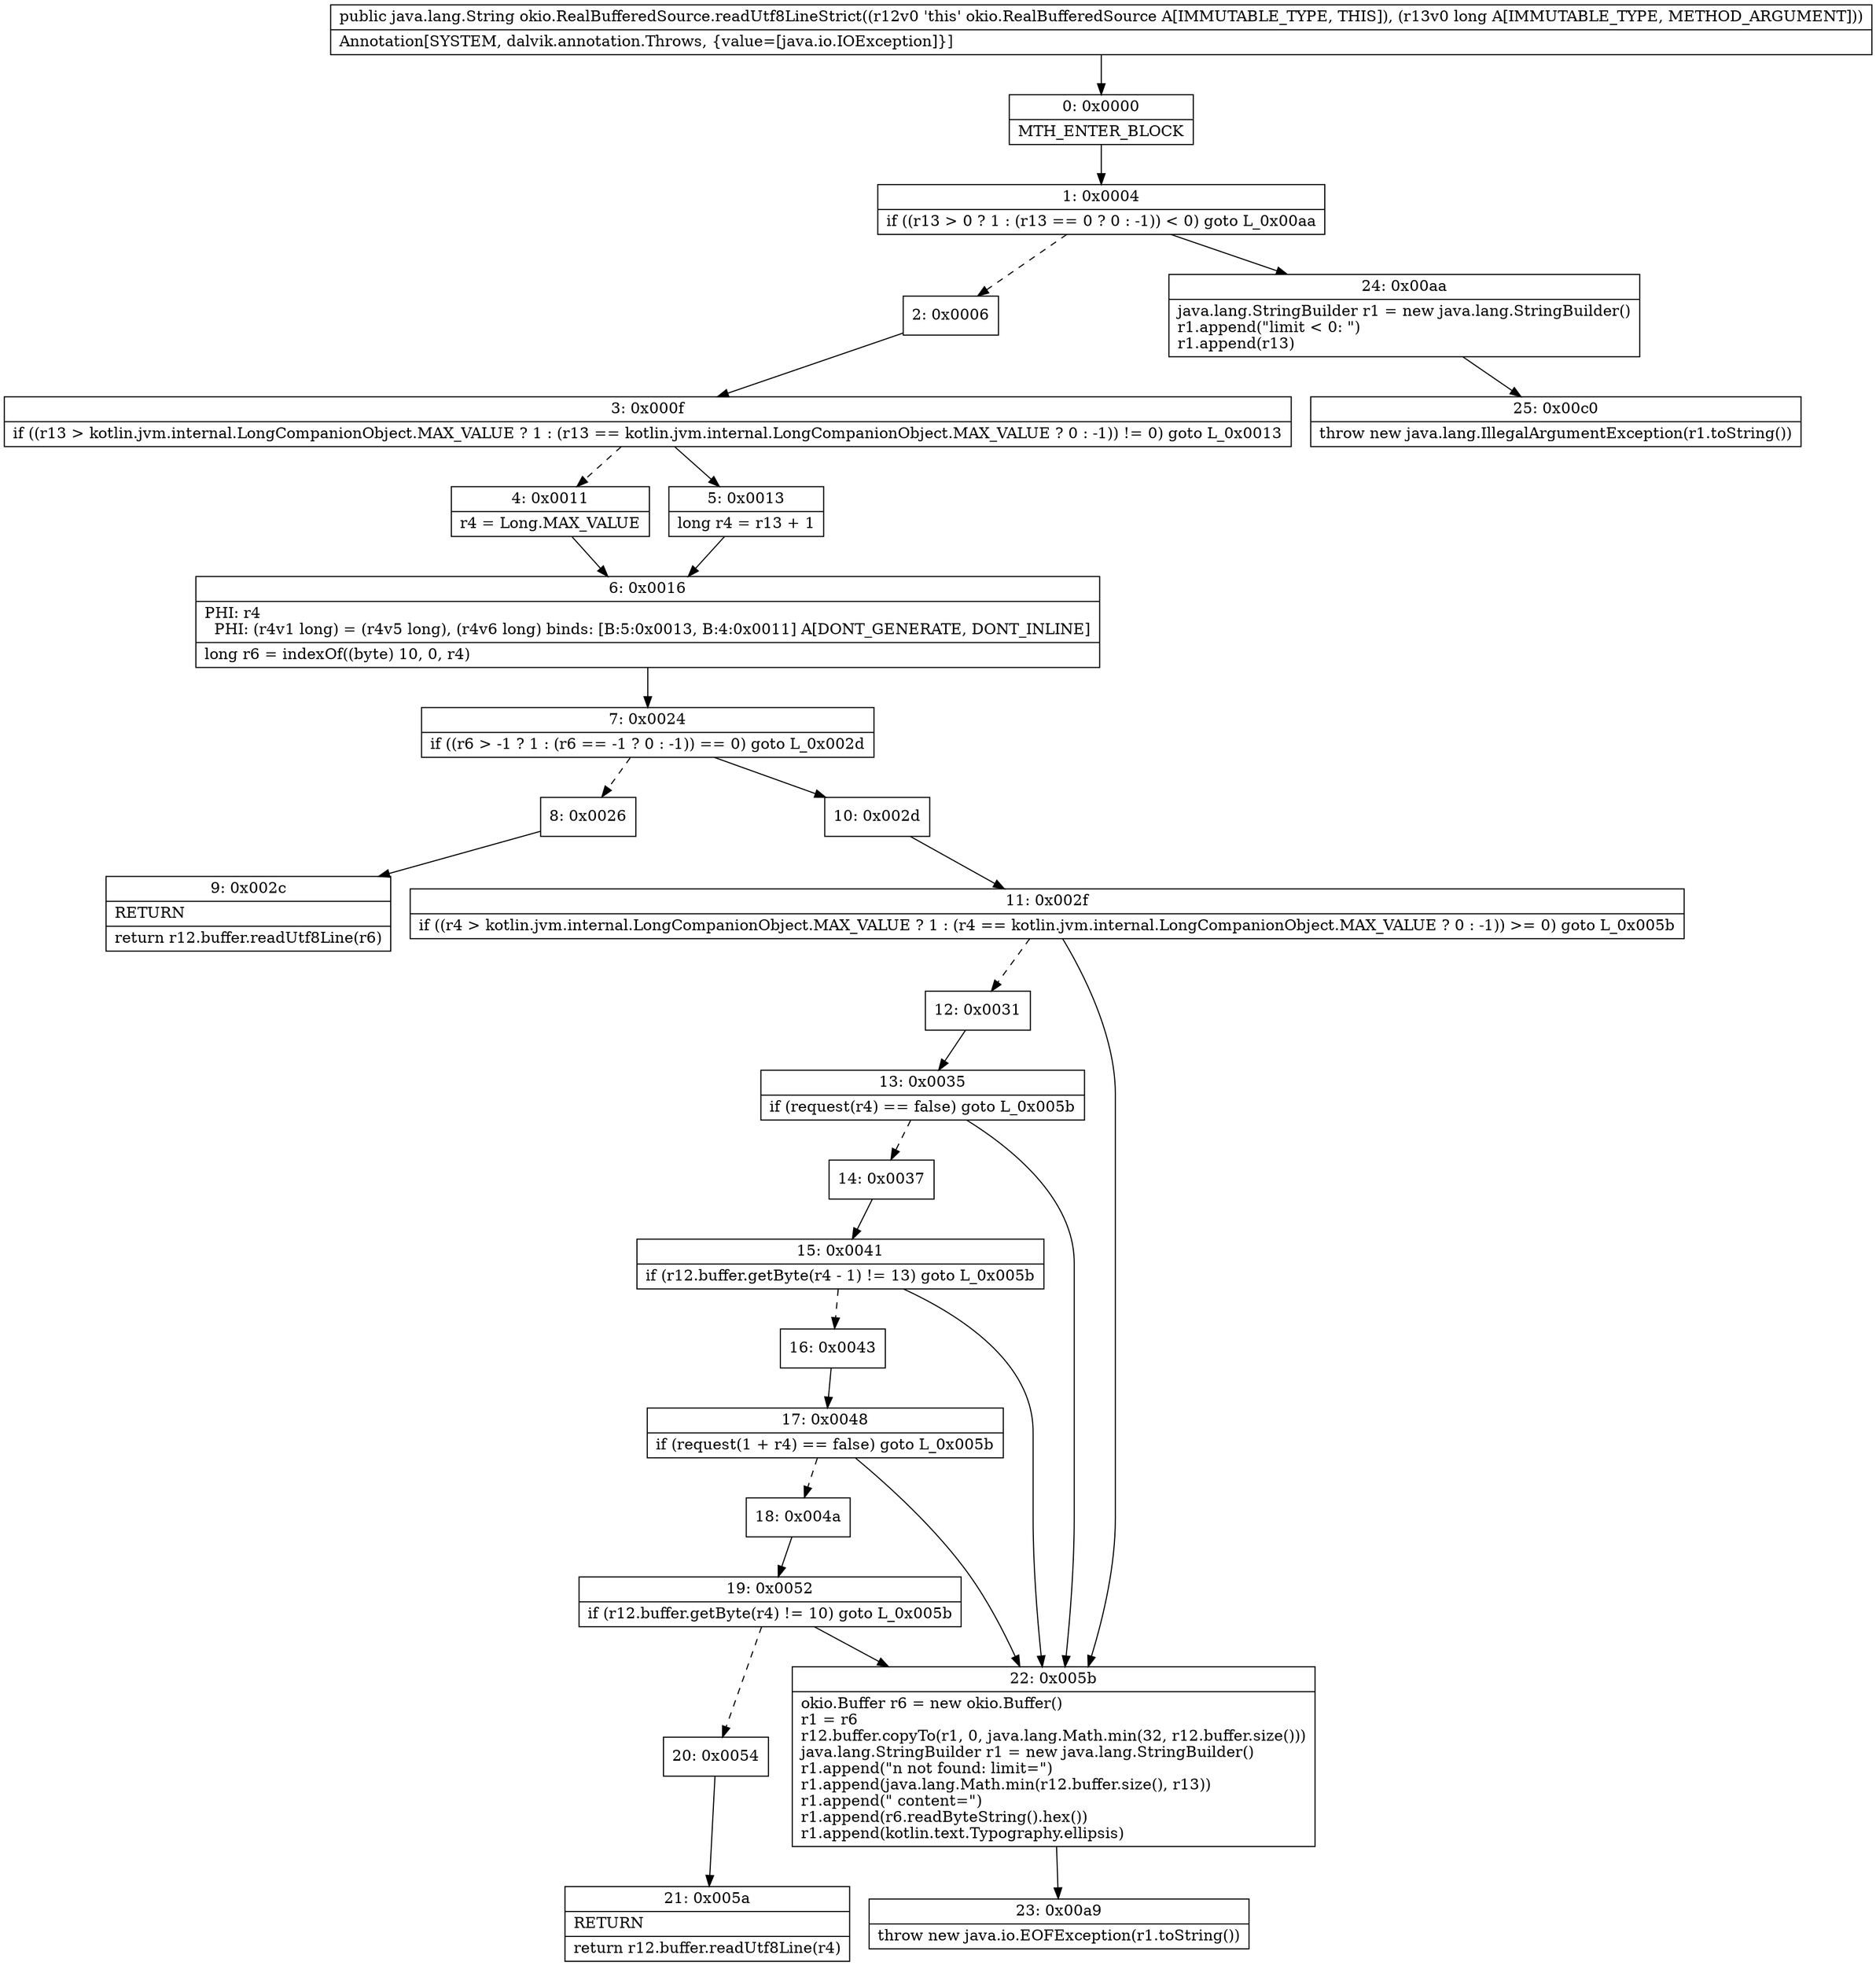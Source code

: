 digraph "CFG forokio.RealBufferedSource.readUtf8LineStrict(J)Ljava\/lang\/String;" {
Node_0 [shape=record,label="{0\:\ 0x0000|MTH_ENTER_BLOCK\l}"];
Node_1 [shape=record,label="{1\:\ 0x0004|if ((r13 \> 0 ? 1 : (r13 == 0 ? 0 : \-1)) \< 0) goto L_0x00aa\l}"];
Node_2 [shape=record,label="{2\:\ 0x0006}"];
Node_3 [shape=record,label="{3\:\ 0x000f|if ((r13 \> kotlin.jvm.internal.LongCompanionObject.MAX_VALUE ? 1 : (r13 == kotlin.jvm.internal.LongCompanionObject.MAX_VALUE ? 0 : \-1)) != 0) goto L_0x0013\l}"];
Node_4 [shape=record,label="{4\:\ 0x0011|r4 = Long.MAX_VALUE\l}"];
Node_5 [shape=record,label="{5\:\ 0x0013|long r4 = r13 + 1\l}"];
Node_6 [shape=record,label="{6\:\ 0x0016|PHI: r4 \l  PHI: (r4v1 long) = (r4v5 long), (r4v6 long) binds: [B:5:0x0013, B:4:0x0011] A[DONT_GENERATE, DONT_INLINE]\l|long r6 = indexOf((byte) 10, 0, r4)\l}"];
Node_7 [shape=record,label="{7\:\ 0x0024|if ((r6 \> \-1 ? 1 : (r6 == \-1 ? 0 : \-1)) == 0) goto L_0x002d\l}"];
Node_8 [shape=record,label="{8\:\ 0x0026}"];
Node_9 [shape=record,label="{9\:\ 0x002c|RETURN\l|return r12.buffer.readUtf8Line(r6)\l}"];
Node_10 [shape=record,label="{10\:\ 0x002d}"];
Node_11 [shape=record,label="{11\:\ 0x002f|if ((r4 \> kotlin.jvm.internal.LongCompanionObject.MAX_VALUE ? 1 : (r4 == kotlin.jvm.internal.LongCompanionObject.MAX_VALUE ? 0 : \-1)) \>= 0) goto L_0x005b\l}"];
Node_12 [shape=record,label="{12\:\ 0x0031}"];
Node_13 [shape=record,label="{13\:\ 0x0035|if (request(r4) == false) goto L_0x005b\l}"];
Node_14 [shape=record,label="{14\:\ 0x0037}"];
Node_15 [shape=record,label="{15\:\ 0x0041|if (r12.buffer.getByte(r4 \- 1) != 13) goto L_0x005b\l}"];
Node_16 [shape=record,label="{16\:\ 0x0043}"];
Node_17 [shape=record,label="{17\:\ 0x0048|if (request(1 + r4) == false) goto L_0x005b\l}"];
Node_18 [shape=record,label="{18\:\ 0x004a}"];
Node_19 [shape=record,label="{19\:\ 0x0052|if (r12.buffer.getByte(r4) != 10) goto L_0x005b\l}"];
Node_20 [shape=record,label="{20\:\ 0x0054}"];
Node_21 [shape=record,label="{21\:\ 0x005a|RETURN\l|return r12.buffer.readUtf8Line(r4)\l}"];
Node_22 [shape=record,label="{22\:\ 0x005b|okio.Buffer r6 = new okio.Buffer()\lr1 = r6\lr12.buffer.copyTo(r1, 0, java.lang.Math.min(32, r12.buffer.size()))\ljava.lang.StringBuilder r1 = new java.lang.StringBuilder()\lr1.append(\"n not found: limit=\")\lr1.append(java.lang.Math.min(r12.buffer.size(), r13))\lr1.append(\" content=\")\lr1.append(r6.readByteString().hex())\lr1.append(kotlin.text.Typography.ellipsis)\l}"];
Node_23 [shape=record,label="{23\:\ 0x00a9|throw new java.io.EOFException(r1.toString())\l}"];
Node_24 [shape=record,label="{24\:\ 0x00aa|java.lang.StringBuilder r1 = new java.lang.StringBuilder()\lr1.append(\"limit \< 0: \")\lr1.append(r13)\l}"];
Node_25 [shape=record,label="{25\:\ 0x00c0|throw new java.lang.IllegalArgumentException(r1.toString())\l}"];
MethodNode[shape=record,label="{public java.lang.String okio.RealBufferedSource.readUtf8LineStrict((r12v0 'this' okio.RealBufferedSource A[IMMUTABLE_TYPE, THIS]), (r13v0 long A[IMMUTABLE_TYPE, METHOD_ARGUMENT]))  | Annotation[SYSTEM, dalvik.annotation.Throws, \{value=[java.io.IOException]\}]\l}"];
MethodNode -> Node_0;
Node_0 -> Node_1;
Node_1 -> Node_2[style=dashed];
Node_1 -> Node_24;
Node_2 -> Node_3;
Node_3 -> Node_4[style=dashed];
Node_3 -> Node_5;
Node_4 -> Node_6;
Node_5 -> Node_6;
Node_6 -> Node_7;
Node_7 -> Node_8[style=dashed];
Node_7 -> Node_10;
Node_8 -> Node_9;
Node_10 -> Node_11;
Node_11 -> Node_12[style=dashed];
Node_11 -> Node_22;
Node_12 -> Node_13;
Node_13 -> Node_14[style=dashed];
Node_13 -> Node_22;
Node_14 -> Node_15;
Node_15 -> Node_16[style=dashed];
Node_15 -> Node_22;
Node_16 -> Node_17;
Node_17 -> Node_18[style=dashed];
Node_17 -> Node_22;
Node_18 -> Node_19;
Node_19 -> Node_20[style=dashed];
Node_19 -> Node_22;
Node_20 -> Node_21;
Node_22 -> Node_23;
Node_24 -> Node_25;
}

